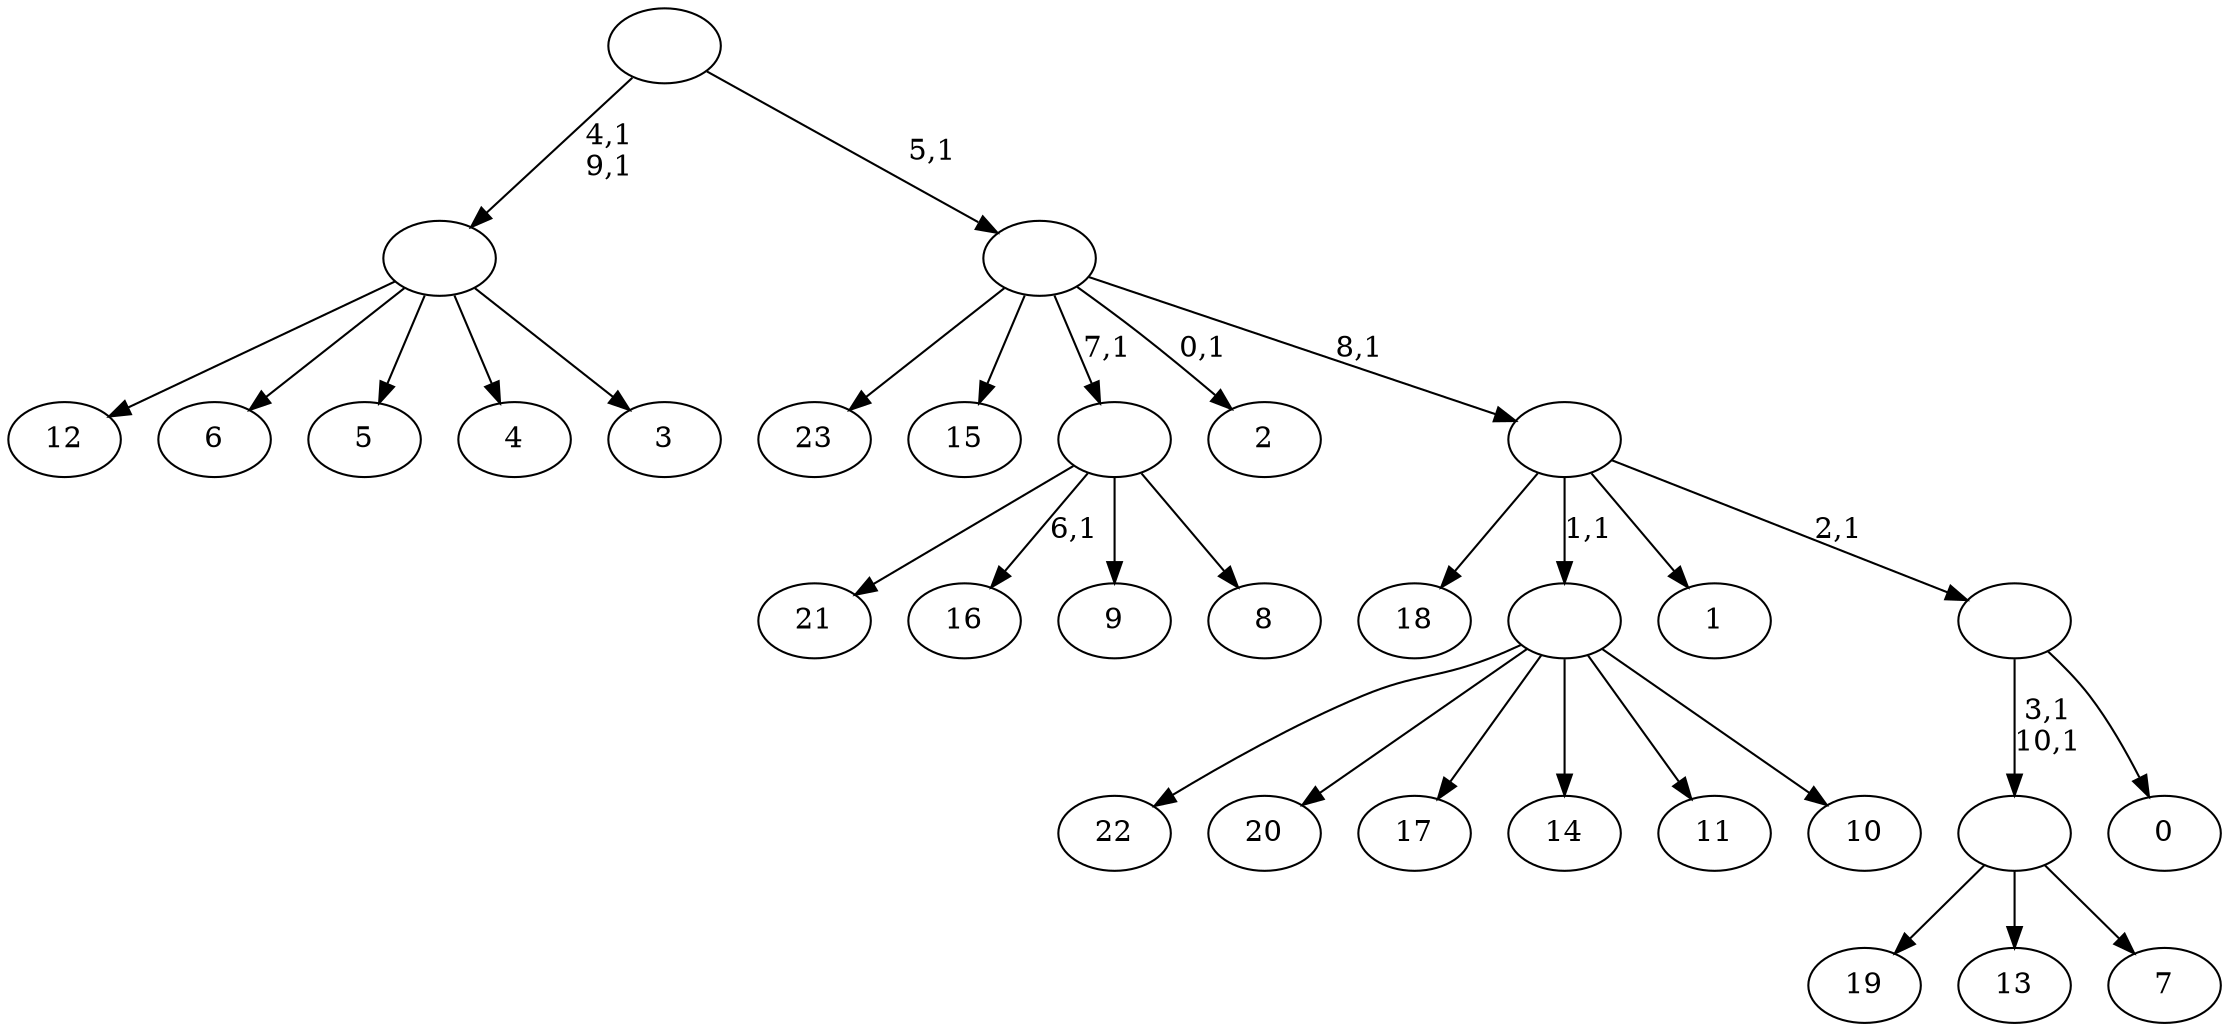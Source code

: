 digraph T {
	35 [label="23"]
	34 [label="22"]
	33 [label="21"]
	32 [label="20"]
	31 [label="19"]
	30 [label="18"]
	29 [label="17"]
	28 [label="16"]
	26 [label="15"]
	25 [label="14"]
	24 [label="13"]
	23 [label="12"]
	22 [label="11"]
	21 [label="10"]
	20 [label=""]
	19 [label="9"]
	18 [label="8"]
	17 [label=""]
	16 [label="7"]
	15 [label=""]
	13 [label="6"]
	12 [label="5"]
	11 [label="4"]
	10 [label="3"]
	9 [label=""]
	7 [label="2"]
	5 [label="1"]
	4 [label="0"]
	3 [label=""]
	2 [label=""]
	1 [label=""]
	0 [label=""]
	20 -> 34 [label=""]
	20 -> 32 [label=""]
	20 -> 29 [label=""]
	20 -> 25 [label=""]
	20 -> 22 [label=""]
	20 -> 21 [label=""]
	17 -> 28 [label="6,1"]
	17 -> 33 [label=""]
	17 -> 19 [label=""]
	17 -> 18 [label=""]
	15 -> 31 [label=""]
	15 -> 24 [label=""]
	15 -> 16 [label=""]
	9 -> 23 [label=""]
	9 -> 13 [label=""]
	9 -> 12 [label=""]
	9 -> 11 [label=""]
	9 -> 10 [label=""]
	3 -> 15 [label="3,1\n10,1"]
	3 -> 4 [label=""]
	2 -> 30 [label=""]
	2 -> 20 [label="1,1"]
	2 -> 5 [label=""]
	2 -> 3 [label="2,1"]
	1 -> 7 [label="0,1"]
	1 -> 35 [label=""]
	1 -> 26 [label=""]
	1 -> 17 [label="7,1"]
	1 -> 2 [label="8,1"]
	0 -> 9 [label="4,1\n9,1"]
	0 -> 1 [label="5,1"]
}

